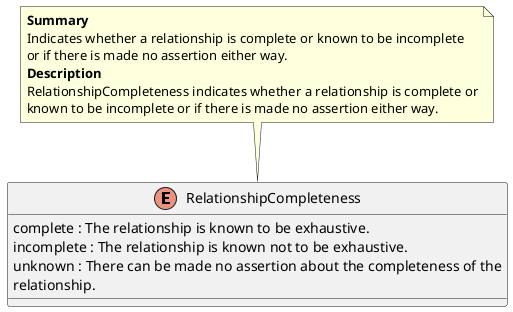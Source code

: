 @startuml
enum RelationshipCompleteness {
    complete : The relationship is known to be exhaustive.
    incomplete : The relationship is known not to be exhaustive.
    unknown : There can be made no assertion about the completeness of the
relationship.
}
note top of RelationshipCompleteness
<b>Summary</b>
Indicates whether a relationship is complete or known to be incomplete
or if there is made no assertion either way.
<b>Description</b>
RelationshipCompleteness indicates whether a relationship is complete or
known to be incomplete or if there is made no assertion either way.
end note
@enduml
